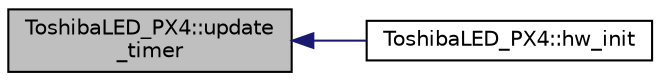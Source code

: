 digraph "ToshibaLED_PX4::update_timer"
{
 // INTERACTIVE_SVG=YES
  edge [fontname="Helvetica",fontsize="10",labelfontname="Helvetica",labelfontsize="10"];
  node [fontname="Helvetica",fontsize="10",shape=record];
  rankdir="LR";
  Node1 [label="ToshibaLED_PX4::update\l_timer",height=0.2,width=0.4,color="black", fillcolor="grey75", style="filled" fontcolor="black"];
  Node1 -> Node2 [dir="back",color="midnightblue",fontsize="10",style="solid",fontname="Helvetica"];
  Node2 [label="ToshibaLED_PX4::hw_init",height=0.2,width=0.4,color="black", fillcolor="white", style="filled",URL="$classToshibaLED__PX4.html#aff7b443e4aba5ab6a55d60350b5f5efa"];
}
